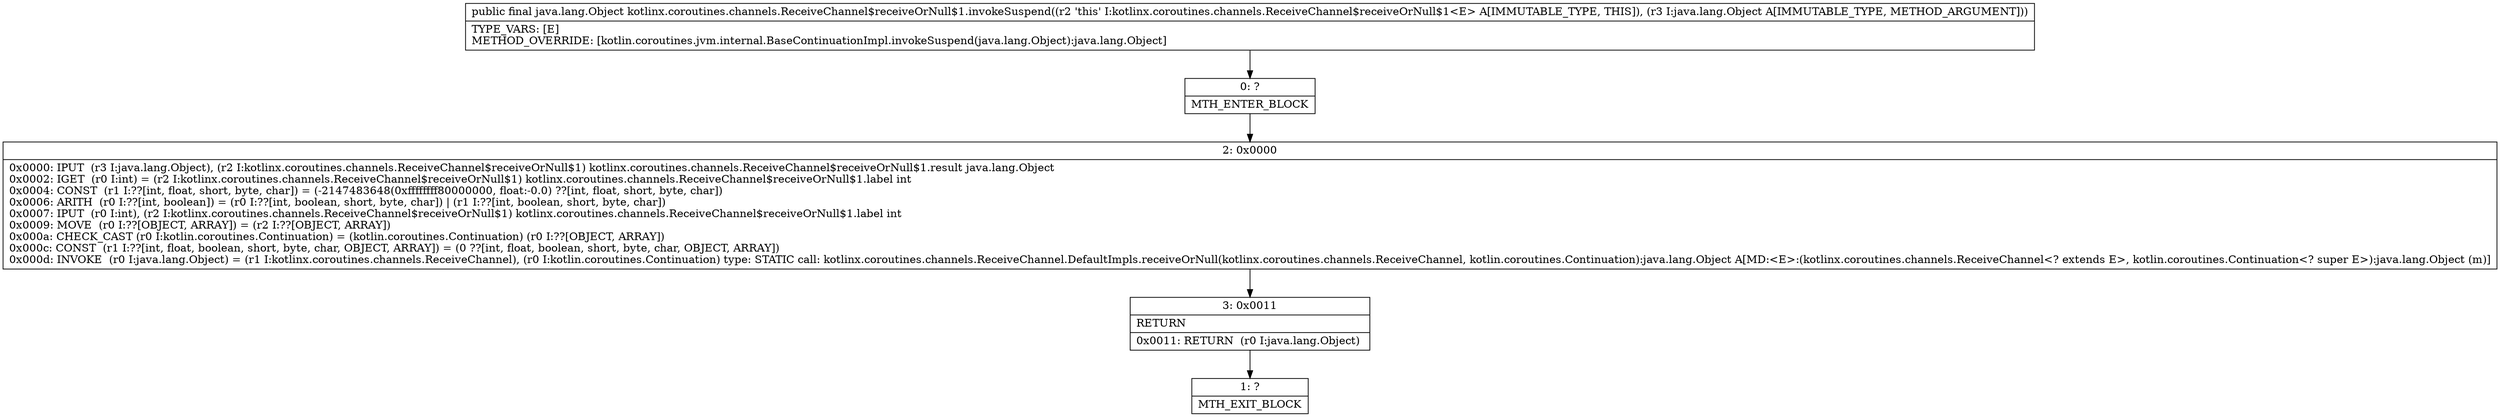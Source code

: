digraph "CFG forkotlinx.coroutines.channels.ReceiveChannel$receiveOrNull$1.invokeSuspend(Ljava\/lang\/Object;)Ljava\/lang\/Object;" {
Node_0 [shape=record,label="{0\:\ ?|MTH_ENTER_BLOCK\l}"];
Node_2 [shape=record,label="{2\:\ 0x0000|0x0000: IPUT  (r3 I:java.lang.Object), (r2 I:kotlinx.coroutines.channels.ReceiveChannel$receiveOrNull$1) kotlinx.coroutines.channels.ReceiveChannel$receiveOrNull$1.result java.lang.Object \l0x0002: IGET  (r0 I:int) = (r2 I:kotlinx.coroutines.channels.ReceiveChannel$receiveOrNull$1) kotlinx.coroutines.channels.ReceiveChannel$receiveOrNull$1.label int \l0x0004: CONST  (r1 I:??[int, float, short, byte, char]) = (\-2147483648(0xffffffff80000000, float:\-0.0) ??[int, float, short, byte, char]) \l0x0006: ARITH  (r0 I:??[int, boolean]) = (r0 I:??[int, boolean, short, byte, char]) \| (r1 I:??[int, boolean, short, byte, char]) \l0x0007: IPUT  (r0 I:int), (r2 I:kotlinx.coroutines.channels.ReceiveChannel$receiveOrNull$1) kotlinx.coroutines.channels.ReceiveChannel$receiveOrNull$1.label int \l0x0009: MOVE  (r0 I:??[OBJECT, ARRAY]) = (r2 I:??[OBJECT, ARRAY]) \l0x000a: CHECK_CAST (r0 I:kotlin.coroutines.Continuation) = (kotlin.coroutines.Continuation) (r0 I:??[OBJECT, ARRAY]) \l0x000c: CONST  (r1 I:??[int, float, boolean, short, byte, char, OBJECT, ARRAY]) = (0 ??[int, float, boolean, short, byte, char, OBJECT, ARRAY]) \l0x000d: INVOKE  (r0 I:java.lang.Object) = (r1 I:kotlinx.coroutines.channels.ReceiveChannel), (r0 I:kotlin.coroutines.Continuation) type: STATIC call: kotlinx.coroutines.channels.ReceiveChannel.DefaultImpls.receiveOrNull(kotlinx.coroutines.channels.ReceiveChannel, kotlin.coroutines.Continuation):java.lang.Object A[MD:\<E\>:(kotlinx.coroutines.channels.ReceiveChannel\<? extends E\>, kotlin.coroutines.Continuation\<? super E\>):java.lang.Object (m)]\l}"];
Node_3 [shape=record,label="{3\:\ 0x0011|RETURN\l|0x0011: RETURN  (r0 I:java.lang.Object) \l}"];
Node_1 [shape=record,label="{1\:\ ?|MTH_EXIT_BLOCK\l}"];
MethodNode[shape=record,label="{public final java.lang.Object kotlinx.coroutines.channels.ReceiveChannel$receiveOrNull$1.invokeSuspend((r2 'this' I:kotlinx.coroutines.channels.ReceiveChannel$receiveOrNull$1\<E\> A[IMMUTABLE_TYPE, THIS]), (r3 I:java.lang.Object A[IMMUTABLE_TYPE, METHOD_ARGUMENT]))  | TYPE_VARS: [E]\lMETHOD_OVERRIDE: [kotlin.coroutines.jvm.internal.BaseContinuationImpl.invokeSuspend(java.lang.Object):java.lang.Object]\l}"];
MethodNode -> Node_0;Node_0 -> Node_2;
Node_2 -> Node_3;
Node_3 -> Node_1;
}

